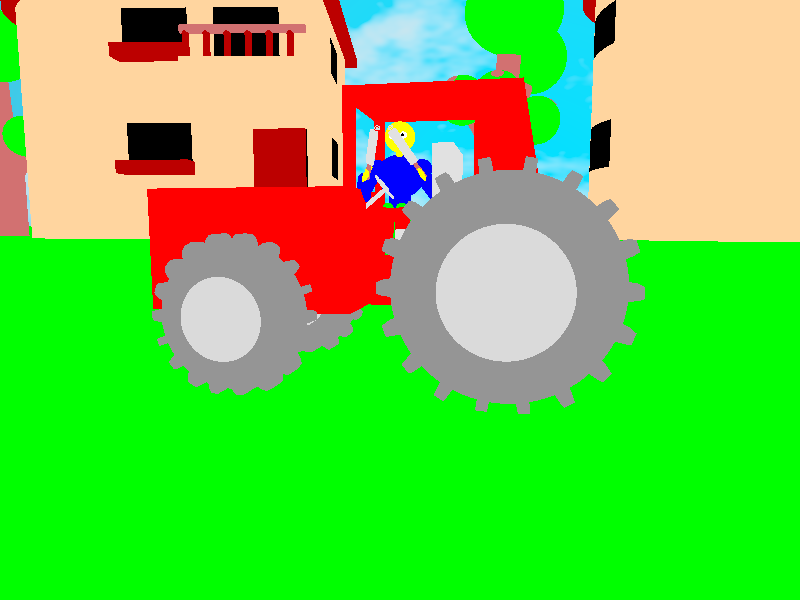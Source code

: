// Inclui bibliotecas com formas geométricas pré-definidas
#include "shapes.inc"
// Inclui bibliotecas de texturas
#include "textures.inc"
// Inclui definições de cores
#include "colors.inc"
// Inclui texturas de madeira
#include "woods.inc"

// Cria o céu de fundo
sky_sphere {
  pigment {
    gradient z // Degradê no eixo Z (vertical)
    color_map {
      [0.5 color <0, 0.74609375, 0.99609375>] // Azul claro
      [1.0 color MidnightBlue]                // Azul escuro (meia-noite)
    }
    scale 2 // Escala do degradê
  }
  pigment {
    bozo // Textura aleatória tipo nuvem
    turbulence 0.9 // Turbulência da textura
    omega 0.7      // Fator de repetição
    color_map {
      [0.0 color rgb <0.85, 0.85, 0.85>] // Cinza claro
      [0.1 color rgb <0.75, 0.75, 0.75>] // Cinza médio
      [0.5 color rgbt <1,1,1,1>]         // Branco transparente
      [1.0 color rgbt <1,1,1,1>]         // Branco transparente
    }
    scale <0.6, 0.3, 0.3> // Escala da textura das nuvens
  }
  rotate <0,90,0> // Rotaciona a esfera do céu em 90° no eixo Y
}

// Cria o plano de chão
plane {
  y, 0 // Plano horizontal no eixo Y = 0
  pigment {color Green} // Cor verde para simular grama
}

// Primeira fonte de luz
light_source {
  <30, 10, -45> // Posição da luz
  color White   // Cor da luz: branca
  area_light <30, 5, 0>, <0, 0, 30>, 3, 3 // Luz de área (mais realista)
  adaptive 1 // Qualidade de suavização
  jitter     // Aleatoriza as amostras de luz para um efeito mais natural
}

// Segunda fonte de luz (luz geral de cena)
light_source {
  <10, 300, -500> // Posição da luz
  color White     // Cor branca
}

// Define a câmera da cena
camera {
  location <8, 2, 3>    // Posição da câmera
  look_at <0, 1, 1.5>   // Ponto para onde a câmera está olhando
}


/*
  ****************************************************************************************
  ************************   MACRO STRZELBA   ********************************************
  ****************************************************************************************
*/

// Macro que define um modelo de espingarda (strzelba)
#macro strzelba()

        // Define a cor da espingarda
        #local kolor_strzelby = Grey;

        // Cria a coronha (parte de trás que apoia no ombro)
        #local rekojesc = union {
                cone {
                  <0, 0, -2>, 0.5     // Base do cone na posição <0, 0, -2> com raio 0.5
                  <0, 0, 2>, 0.3      // Topo do cone na posição <0, 0, 2> com raio 0.3
                  scale <0.8, 1, 1>   // Deforma o cone no eixo X
                  pigment {color Brown} // Cor marrom para a coronha
                }        
        }

        // Cria a mira (parte da frente para apontar)
        #local celownik = union {
                torus {
                  0.3, 0.05 // Toro (anel) com raio maior 0.3 e menor 0.05
                  scale <1, 0.5, 1> // Deforma no eixo Y
                  pigment {color kolor_strzelby}
                }
                box {
                  <-0.03, -0.07, -0.3> // Caixa pequena na horizontal
                  <0.03, 0.07, 0.3>
                  pigment {color kolor_strzelby}
                }
                box {
                  <-0.3, -0.07, -0.03> // Caixa pequena na vertical
                  <0.3, 0.07, 0.03>
                  pigment {color kolor_strzelby}
                }
        }

        // Cria o cano da espingarda (parte principal)
        #local glownia = union {
                
                // Tubos por onde passam os projéteis
                difference {
                        union {
                                cylinder {
                                  <-0.25, 0, -3>
                                  <-0.25, 0, 3>
                                  0.3
                                  pigment {color kolor_strzelby}
                                }
                                cylinder {
                                  <0.25, 0, -3>
                                  <0.25, 0, 3>
                                  0.3
                                  pigment {color kolor_strzelby}
                                }
                        }
                        // Remove cilindros internos menores para formar os canos ocos
                        union {
                                cylinder {
                                  <-0.25, 0, -2.9>
                                  <-0.25, 0, 3.1>
                                  0.2
                                  pigment {color kolor_strzelby}
                                }
                                cylinder {
                                  <0.25, 0, -2.9>
                                  <0.25, 0, 3.1>
                                  0.2
                                  pigment {color kolor_strzelby}
                                }    
                        }
                }

                // Adiciona a mira na extremidade do cano
                object {
                  celownik
                  rotate <90, 0, 0>         // Rotaciona a mira para alinhar no eixo X
                  translate <0, 0.7, 3>     // Posiciona a mira na ponta do cano
                }

                // Adiciona a coronha na parte traseira
                object {
                  rekojesc
                  translate <0,0,-2>        // Move a coronha para trás
                  rotate <-3, 0, 0>         // Inclina levemente para baixo
                  translate <0, 0, -3>      // Move novamente para posicionamento final
                }
        }

        // Insere a glownia (parte principal da espingarda) na cena
        object {glownia}

#end


/*
  ****************************************************************************************
  ****************************   MACRO DOM   *********************************************
  ****************************************************************************************
*/

// Macro para modelar uma casa (dom) com rotação em torno do eixo Y
#macro dom(obrot_y)

        // Cor das paredes — amarelo açafrão
        #local kolor_scian = <0.99609375, 0.66796875, 0.34765625>;

        // Estrutura principal da casa
        #local glowna_bryla = union {
                // Corpo principal — cilindro lateral
                cylinder {
                    <-1.5, -2, 0>
                    <-1.5, 1.8, 0>
                    2
                    pigment {color kolor_scian}
                }
                // Corpo principal — caixa retangular
                box {
                    <-1.5, -2, -2>
                    <2, 1.8, 2>
                    pigment {color kolor_scian}
                }

                // Telhado
                cylinder {
                    <-1.5, 1.8, 0>
                    <-1.5, 2, 0>
                    2.2
                    pigment {color rgb <0.5, 0, 0>}
                }
                box {
                    <-1.7, 1.8, -2.7>
                    <2.2, 2, 2.7>
                    pigment {color rgb <0.5, 0, 0>}
                }
        }

        // Aberturas internas (puste) — cavidades e janelas
        #local puste = union {
                // Interior do prédio
                cylinder {
                    <-1.5, -1.9, 0>
                    <-1.5, 1.7, 0>
                    1.9
                    // pigment {color Red}
                }
                box {
                  <-1.5, -1.9, -1.9>
                  <1.9, 1.7, 1.9>
                  // pigment {color Green}
                }

                // Porta
                box {
                   <1, -1.9, -2.65>
                   <1.8, -0.3, -1.8>
                }

                // Janelas
                // Superiores
                box {
                  <0.4, 0.65, -2.26>
                  <1.4, 1.5, -1.8>
                }
                box {
                  <-1, 0.9, -2.26>
                  <0, 1.5, 2.05>
                }
                // Laterais superiores
                box {
                  <-5, 0.9, -0.5>
                  <5, 1.5, 0.5>
                }
                // Inferiores
                box {
                  <-1, -0.9, -2.26>
                  <0, -0.2, 2.05>
                }
                // Laterais inferiores
                box {
                  <-5, -0.9, -0.5>
                  <5, -0.2, 0.5>
                }
        }

        // Varanda (balkon)
        #local balkon = union {
                // Base da varanda
                box {
                  <-0.9, -0.1, -0.7>
                  <0.9, 0.1, 0.7>
                  pigment {color rgb kolor_scian}
                }
                // Corrimão horizontal
                cylinder {
                  <-0.9, 0.5, -0.6>
                  <0.9, 0.5, -0.6>
                  0.06
                  pigment {color Brown}
                }
                // Barras verticais
                #local i=-0.82;
                #while (i<=0.82)
                        cylinder {
                          <i, 0.1, -0.6>
                          <i, 0.5, -0.6>
                          0.05
                          pigment {color rgb <0.5, 0, 0>} // cor ferrugem
                        }
                        #local i= i+0.3;
                #end
        }

        // Parapeito de janela (parapet)
        #local parapet = union {
          box {
            <-0.55, -0.1, -0.15>
            <0.55, 0.1, 0.15>
            // pigment {color rgb <0.99609375, 0.95703125, 0.88671875>} // cor perolada
            pigment {color rgb <0.5, 0, 0>}
          }
        }

        // Porta (drzwi)
        #local drzwi = union {
                box {
                  <-0.4, -0.8, -0.05>
                  <0.4, 0.8, 0.05>
                  pigment {color rgb <0.5, 0, 0>} // cor ferrugem
                }
        }

        // Estrutura da casa com as aberturas internas removidas
        #local szkielet_domu = difference {
                object {glowna_bryla}
                object {puste}
        }

        // União de todos os elementos da casa
        #local wszystko = union {
                object {szkielet_domu}
                object {balkon
                        translate <1, 0.5, -2>}
                object {drzwi
                        translate <1.37, -1.1, -2>}
                object {parapet
                        translate <-0.5, 0.8, -2.2>}
                object {parapet
                        translate <-0.5, -0.9, -2.2>}
        }

        // Insere tudo na cena, aplicando a rotação informada em Y
        object {wszystko rotate <0, obrot_y, 0>}
#end


// Caixa mínima para evitar cena vazia
box {
<-100, -100, -100>
<-99, -99, -99>
}


/*
  ****************************************************************************************
  ************************   MACRO TRAKTOR   *********************************************
  ****************************************************************************************
*/

#macro traktor(_obr)
    // Definição da estrutura da roda
    #local kolo = union {

        // *** pneu + cortando um cilindro para formar a calota ***
        difference {
            torus {
              0.6, 0.4
              rotate <0, 0, 90>
              pigment {color rgb<0.3, 0.3, 0.3>}
            }
            cylinder {
              <-0.45, 0, 0>
              <0.45, 0, 0>
              0.549
              pigment {color rgb <0.7, 0.7, 0.7>}
            }
        }
        
        #local r=0;

        #while (r<=360)
        // *** saliência do pneu ***
            intersection {
                difference {
                    box {
                      <-0.4, -0.05, -1.1>
                      <0.4, 0.05, 1.1>
                      rotate <r, 0, 0>
                      pigment {color rgb<0.3, 0.3, 0.3>}
                    }
                    cylinder {
                      <-1,0,0>, <1,0,0>, 0.6
                    }
                } // fim do difference
                torus {
                    0.7, 0.43
                    rotate <0, 0, 90>
                    pigment {color rgb<0.3, 0.3, 0.3>}
                }
            }
            
        // *** calota ***
            difference {
                cylinder {
                  <-0.4, 0, 0>
                  <0.4, 0, 0>
                  0.55
                  pigment {color rgb <0.7, 0.7, 0.7>}
                }
                union {
                    cylinder {
                      <-0.5, 0, 0>
                      <-0.3, 0, 0>
                      0.4
                      pigment {color rgb <0.7, 0.7, 0.7>}
                    }
                    cylinder {
                      <0.5, 0, 0>
                      <0.3, 0, 0>
                      0.4
                      pigment {color rgb <0.7, 0.7, 0.7>}
                    }
                    // aberturas para parafusos da calota
                } // fim do union
            }
            
            #local r = r + 40;
        #end  // fim do while

    }  // fim do local 'kolo'

    // Definição da estrutura do volante (2 partes)
    #local kierownica = union {
        torus {
          0.5, 0.1
          pigment {color Grey}
          scale <1, 0.5, 1>
          rotate <90, 0, 0>
        }
        
        sphere {
          <0,0,0>
          0.2
          pigment {color Grey}
          scale <1, 1, 0.25>
        }
        
        box {
          <-0.5, -0.1, -0.04>
          <0.5, 0.1, 0.04>
          pigment {color Grey}
        }
        box {
          <-0.5, -0.1, -0.04>
          <0.5, 0.1, 0.04>
          rotate <0, 0, 90>
          pigment {color Grey}
        }
    }

    // Coluna de direção onde o volante está apoiado
    #local to_cos_na_czym_stoi_kierownica = union {
        cylinder {
          <0, 0, -0.6>
          <0, 0, 0.6>
          0.08
          pigment {color Grey}
        }
        object {
          kierownica
          rotate <0, 0, sin(clock*10)> // animação de giro do volante
          translate <0, 0, 0.65>
        }
    }

    // Assento do trator
    #local siedzenie_traktora_siedzisko = union {
        box {
          < -0.5,  -0.05, -0.2>
          < 0.5, 0.05, 0.2>
          pigment {color Grey}
        }
    }

    // Encosto do assento do trator
    #local siedzenie_traktora_oparcie = union {
        box {
          < -0.5, -0.5, -0.1>
          < 0.5, 0.5, 0.1>
          pigment {color Grey}
        }
        object {
          siedzenie_traktora_siedzisko
          translate <0, -0.35, -0.25>
        }
    }

    // Cabine do trator
    #local kabina = union {
        difference {
            box {
              < -0.7, -1, -0.9>
              < 0.7, 1, 0.9>
              pigment {color Red}
            }
            
            union {
                // parede traseira inclinada
                box {
                  <-2.7, -1.3, -0.6>
                  < 2.7, 1.3, 0.6>
                  rotate <-10, 0, 0>
                  translate <0, 0, 1.5>
                  pigment {color Red}
                }
                // vidro dianteiro e traseiro
                box {
                  < -0.6, -0.3, -2>
                  < 0.6, 0.9, 2>
                  pigment {color Red}
                }
                // vidros laterais
                box {
                  < -1, -0.6, -0.8>
                  < 1, 0.9, 0.3>
                  pigment {color Red}
                }
            }
        }

        // adiciona a coluna com o volante
        object {
          to_cos_na_czym_stoi_kierownica
          scale <0.3, 0.3, 0.3>
          translate <0, 0, 0.15>
          rotate <-40,0, 0>
          translate <0, -0.1, -0.9>
        }

        // adiciona o assento
        object {
          siedzenie_traktora_oparcie
        }
    }

    // Faróis do trator
    #local swiatla_traktora = union {
        box {
          <-0.2, -0.2, -0.4>
          <0.2, 0.2, -0.4>
          pigment {color Yellow}
        }                
    }

    // Capô do trator
    #local maska = union {
       difference {
           box {
             <-0.7, -0.6, 1.25>
             <0.7, 0.6, -1.25>
             pigment {color Red}
           }
           // removendo a parte que invade a cabine
           box {
            <-0.8, -0.7, 0.8>
             <0.8, 0.7, 1.27>
             pigment {color Red}
           }
       }

       // adiciona a cabine sobre o capô
       object {
         kabina translate <0, 0.5, 1.65>
       }

       // adiciona os faróis
       object {
         swiatla_traktora
         translate <-0.4, -0.1, -0.9>
       }
       object {
         swiatla_traktora
         translate <0.4, -0.1, -0.9>
       }

       // adiciona as rodas dianteiras
       object {
         kolo rotate <_obr, 0, 0>
         translate <-0.95, -0.3, 2.25>
       }
       object {
         kolo rotate <_obr, 0, 0>
         translate <0.95, -0.3, 2.25>
       }

       // adiciona as rodas traseiras (menores)
       object {
         kolo
         scale <0.7, 0.7, 0.7>
         translate <-0.95, -0.6, -0.25>
       }
       object {
         kolo
         scale <0.7, 0.7, 0.7>
         translate <0.95, -0.6, -0.25>
       }
    }

    // finalmente, desenha todo o conjunto da máscara (parte frontal com cabine e rodas)
    object {maska}

#end


/*
  ****************************************************************************************
  ************************   MACRO DRZEWO   **********************************************
  ****************************************************************************************
*/

// Definição da macro 'drzewo' (árvore)
#macro drzewo()

        // Definição da copa da árvore — uma esfera verde com relevo (bumps)
        #local korona = sphere {
          <0,0,0> // centro da esfera
          0.4     // raio
          pigment {color Green}
          normal {
            bumps 1 // textura de relevo na superfície
            scale 0.1
          }
        }

        // Definição de um galho — cilindro + copa
        #local galaz = union {
                cylinder {
                  <0, -0.9, 0> // ponto inicial
                  <0, 0.9, 0>  // ponto final
                  0.1          // raio
                  pigment {color Brown}
                }
                // Adiciona a copa no topo do galho
                object {
                  korona
                  translate <0, 0.5, 0>
                } 
        }

        // Definição do tronco da árvore — cilindro + vários galhos conectados
        #local pien = union {
                cylinder {
                  <0, -1, 0>  // ponto inicial
                  <0, 1, 0>   // ponto final
                  0.4         // raio
                  pigment {color Brown}
                }

                // *** Extensões do tronco (galhos maiores) ***
                object {
                  galaz
                  scale <1.5, 1.5, 1.5>
                  translate <0, 1.5, 0>
                  rotate <15, 0, 20>
                  translate <-0.2, 0.2, 0>
                }
                object {
                  galaz
                  scale <2, 1.7, 2>
                  translate <0, 1.7, 0>
                  rotate <5, 0, -10>
                  translate <-0.2, 0.2, 0>
                }

                // *** Galhos menores ***
                object {
                  galaz
                  translate <0, 0.6, 0>
                  rotate <0, 0, 40>
                  translate <-0.2, 0, 0>
                }
                object {
                  galaz
                  translate <0, 0.8, 0>
                  rotate <0, 0, 40>
                  rotate <0, 90, 0>
                  translate <0, 0, -0.2>
                }
                object {
                  galaz
                  translate <0, 0.9, 0>
                  rotate <0, 0, -40>
                  translate <-0.2, 0.2, 0>
                }
                object {
                  galaz
                  translate <0, 0.9, 0>
                  rotate <0, 0, -40>
                  rotate <0, 40, 0>
                  translate <-0.2, 0.2, 0>
                }
        }

        // Exibe o tronco com os galhos
        object {
          pien
        }
#end


/*
  ****************************************************************************************
  ************************   MACRO BOHATER   *********************************************
  ****************************************************************************************
*/

// Definição da macro 'bohater' (herói/personagem)
#macro bohater()

        // Definição das cores principais do personagem
        #local Kolor_skory = Yellow;     // Cor da pele
        #local Kolor_koszuli = Blue;     // Cor da camisa
        #local Kolor_spodni = Green;     // Cor da calça

        // Definição de um dedo
        #local palec = union {
                cylinder {
                  <0,-0.03, 0>
                  <0, 0.03, 0>                  
                  0.015
                  pigment {color Kolor_skory}
                }
        }

        // Definição da mão
        #local dlon = union {
                // Palma da mão
                sphere {
                  <0,0,0>
                  0.1
                  scale <0.3, 1, 1>
                  pigment {color Kolor_skory}
                }
                // Dedos — na ordem do polegar ao mindinho
                object {
                  palec
                  translate <0, -0.03, 0>
                  rotate <50, 0, 0>
                  translate <0, 0.01, -0.08>
                }
                object {
                  palec
                  translate <0, -0.08, -0.07>
                }
                object {
                  palec
                  translate <0, -0.1, -0.03>
                }
                object {
                  palec
                  translate <0, -0.09, 0.02>
                }
                object {
                  palec
                  translate <0, -0.07, 0.06>
                }
                // Adiciona a espingarda (strzelba)
                object {
                  strzelba()
                  scale <0.1, 0.1, 0.1>
                  rotate <90, 0, 0>
                  rotate <0, 180 , 0>
                  translate <0, -0.5, -0.05>
                }
        }

        // Definição do antebraço
        #local przedramie = union {
                cylinder {
                  <0, -0.2, 0>
                  <0, 0.2, 0>
                  0.1
                  pigment {color Kolor_koszuli}
                }
                // Adiciona a mão na ponta do antebraço
                object {
                  dlon
                  translate <0, -0.3, 0>
                }      
        }

        // Definição do braço
        #local ramie = union {
                cylinder {
                  <0, -0.2, 0>
                  <0, 0.2, 0>
                  0.07
                  pigment {color Kolor_koszuli}
                }
                // Conecta o antebraço ao braço
                object {
                  przedramie
                  translate <0, -0.2, 0>
                  rotate <120, 0, 0>
                  translate <0, -0.2, 0>
                }      
        }

        // Definição da articulação do ombro
        #local staw_ramienny = union {
                sphere {
                  <0,0,0>
                  0.13
                  pigment {color Kolor_koszuli}
                }
                // Adiciona o braço (direito)
                object {
                  ramie
                  rotate <5,0,0>
                  translate <0, -0.2, 0>
                }
        }

        // Definição do olho
        #local oko = union {
                // Globo ocular
                sphere {
                  <0,0,0>
                  0.05
                  pigment {color White}
                }
                // Pupila
                sphere {
                  <0,0,0>
                  0.02
                  translate <0, 0, -0.04>
                  pigment {color Black}
                }
        }

        // Definição da cabeça
        #local glowa = union {
                sphere {
                  <0,0,0>
                  0.2
                  pigment {color Kolor_skory}
                }
                // Olho esquerdo
                object {
                  oko
                  translate <-0.07, 0, -0.16>
                }
                // Olho direito
                object {
                  oko
                  translate <0.07, 0, -0.16>
                }
        }

        // Definição do pescoço
        #local szyja = union {
                cylinder {
                  <0, -0.08, 0>
                  <0, 0.08, 0>
                  0.05
                  pigment {color Kolor_skory}
                }
                // Conecta a cabeça ao pescoço
                object {
                  glowa
                  translate <0, 0.25, 0>
                }
        }

        // Definição do capuz
        #local kaptury = union {
                sphere {
                  <0,0,0>
                  0.2
                  scale <1.5, 1, 0.8>
                  pigment {color Kolor_koszuli}
                }
        }

        // Definição das costas
        #local plecy = union {
                sphere {
                  <0,0,0>
                  0.3
                  scale <1, 0.8, 0.4>
                  pigment {color Kolor_koszuli}
                }
        }

        // Definição de metade do tórax
        #local polowa_klaty = union {
                sphere {
                  <0,0,0>
                  0.2
                  scale <1, 0.8, 0.4>
                  pigment {color Kolor_koszuli}
                }
        }

        // Definição do pé
        #local stopa = union {
                box {
                  <-0.1, -0.05, -0.15>
                  <0.1, 0.05, 0.15>
                  pigment {color Red}         
                }
        }

        // Definição da perna inferior (canela)
        #local podudzie = union {
                cylinder {
                  <0, -0.2, 0>
                  <0, 0.2, 0>
                  0.1
                  pigment {color Red}
                }
                // Adiciona o pé na ponta
                object {
                  stopa
                  translate <0, -0.23, -0.08>
                }       
        }

        // Definição da coxa
        #local udo = union {
                cylinder {
                  <0, -0.2, 0>
                  <0, 0.2, 0>
                  0.07
                  pigment {color Kolor_spodni}
                }
                // Conecta a perna inferior à coxa
                object {
                  podudzie
                  translate <0, -0.2, 0>
                  rotate <-110, 0, 0>
                  translate <0, -0.2, 0>
                }      
        }

        // Definição da pelve
        #local miednica = union {
                sphere {
                  <0,0,0>
                  0.2
                  scale <0, 0.85, 0.9>
                  pigment {color Kolor_spodni}
                }
                // Coxa esquerda
                object {
                  udo
                  translate <0, -0.2, 0>
                  rotate <110, 0, -5>
                  translate <-0.1, -0.05, 0>
                }
                // Coxa direita
                object {
                  udo
                  translate <0, -0.2, 0>
                  rotate <110, 0, 5>
                  translate <0.1, -0.05, 0>
                }
        }

        // Definição do tronco
        #local korpus = union {
                cylinder {
                  <0, -0.3, 0>
                  <0, 0.3, 0>
                  0.15
                  pigment {color Kolor_koszuli}
                }
                // Pescoço e cabeça
                object {
                  szyja
                  translate <0, 0.52, 0>
                }
                // Capuz
                object {
                  kaptury
                  translate <0, 0.35, 0.05>
                }
                // Costas
                object {
                  plecy
                  translate <0, 0.23, 0.1>
                }
                // Pelve
                object {
                  miednica
                  translate <0, -0.25, 0>
                }
                // Metade esquerda do tórax
                object {
                  polowa_klaty
                  translate <-0.07, 0.3, -0.1>
                }
                // Metade direita do tórax
                object {
                  polowa_klaty
                  translate <0.07, 0.3, -0.1>
                }
                // Braço direito
                object {
                  staw_ramienny
                  rotate <0, 0, -30>
                  translate <-0.3, 0.35, 0>
                }
                // Braço esquerdo
                object {
                  staw_ramienny
                  rotate <0, 0, 30>
                  translate <0.3, 0.35, 0>
                }
        }

        // Renderiza o personagem completo
        object {
          korpus
        }
#end


/*
  ****************************************************************************************
  *************************   FUNÇÃO PRINCIPAL   *****************************************
  ****************************************************************************************
*/

// Adiciona o objeto 'traktor' na cena com escala e posição específicas
object {
  traktor(0)                      // Chama a função 'traktor' com parâmetro 0
  scale <1.3, 1.3, 1.3>           // Aumenta o tamanho do trator
  translate <0, 1.7>              // Move o trator para cima na cena
}

// Define uma variável local 'i' baseada no tempo da animação (clock*2)
#local i = clock*2;

// Adiciona o personagem 'bohater' na cena
object {
  bohater()                       // Chama a macro 'bohater' para desenhar o personagem
  rotate <0, -90, 0>              // Rotaciona o personagem em -90° no eixo Y
  translate <0+i, 2.4-(i/2), 1.5> // Move o personagem pela cena de acordo com o tempo
}


// ******  CENÁRIO  ******

// Cria uma variável local para controlar o número de casas e árvores adicionadas
#local kolejne_domy = 0;

// Enquanto a variável for menor que 2, repete a adição de elementos no cenário
#while (kolejne_domy<2)
        object {
          dom(-10)                                // Chama a função 'dom' com parâmetro -10 (talvez posição ou estado)
          scale <10,10,10>                        // Aumenta o tamanho da casa
          rotate <0, -90, 0>                      // Rotaciona a casa em -90° no eixo Y
          translate <-100, 20, 50-(kolejne_domy*100)> // Posiciona a casa com espaçamento no eixo Z
        }
        object {
          drzewo()                                // Chama a função 'drzewo' para desenhar uma árvore
          scale <10,10,10>                        // Aumenta o tamanho da árvore
          translate <-100, 10, -(kolejne_domy*100)> // Posiciona a árvore com espaçamento no eixo Z
        }
        #local kolejne_domy = kolejne_domy+1;      // Incrementa a variável para a próxima iteração
#end
